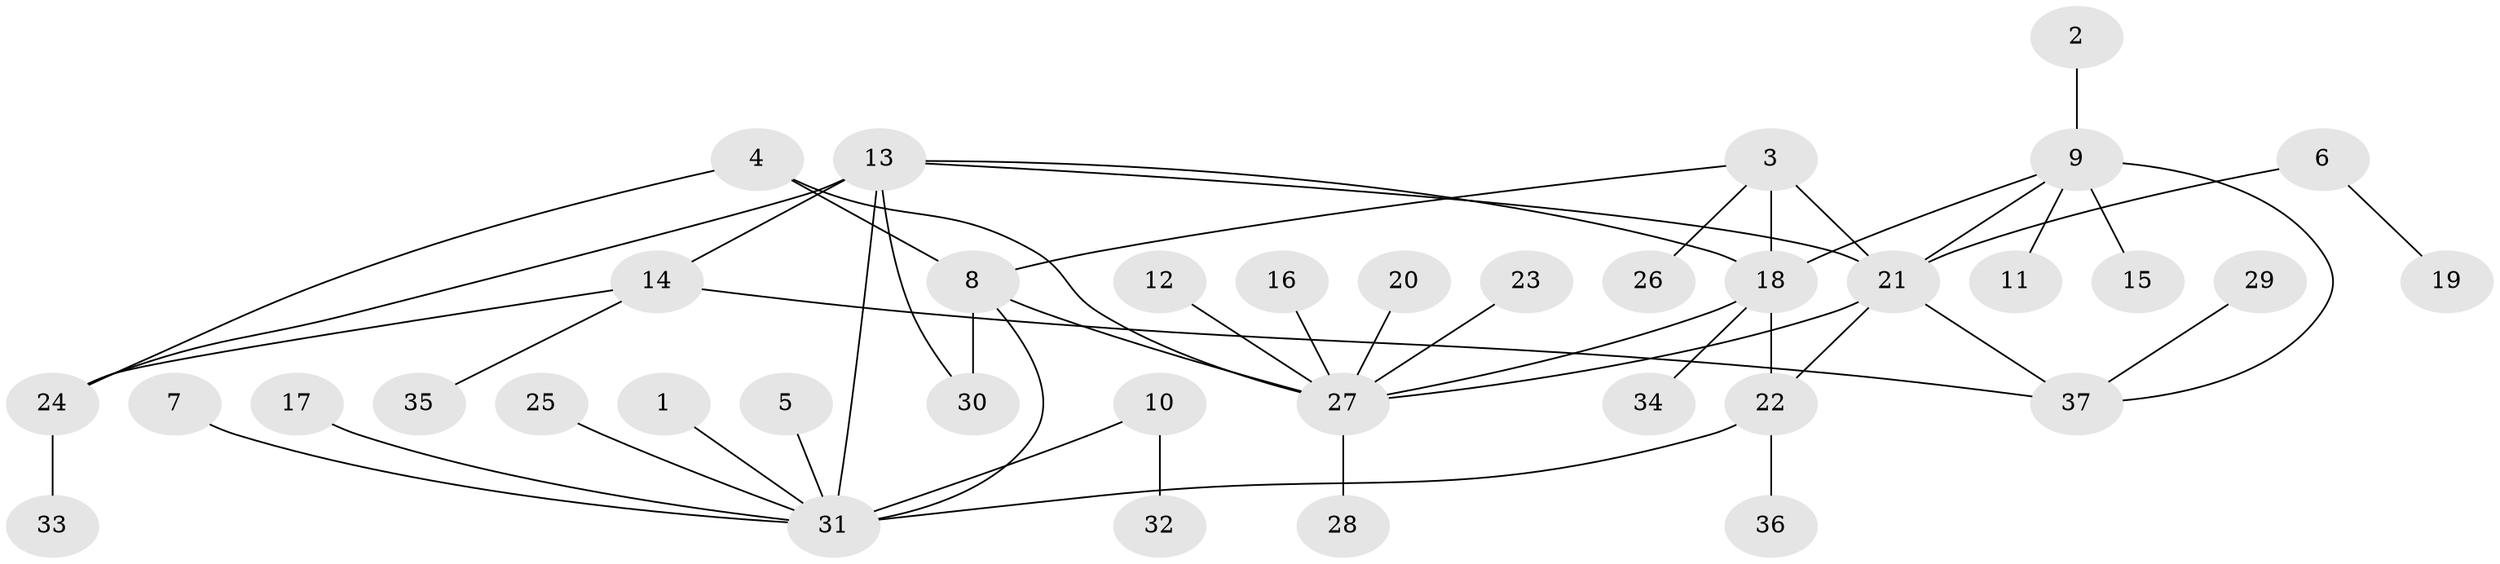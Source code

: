 // original degree distribution, {8: 0.04054054054054054, 5: 0.04054054054054054, 3: 0.05405405405405406, 6: 0.04054054054054054, 7: 0.013513513513513514, 11: 0.013513513513513514, 12: 0.013513513513513514, 4: 0.04054054054054054, 1: 0.5540540540540541, 2: 0.1891891891891892}
// Generated by graph-tools (version 1.1) at 2025/02/03/09/25 03:02:45]
// undirected, 37 vertices, 49 edges
graph export_dot {
graph [start="1"]
  node [color=gray90,style=filled];
  1;
  2;
  3;
  4;
  5;
  6;
  7;
  8;
  9;
  10;
  11;
  12;
  13;
  14;
  15;
  16;
  17;
  18;
  19;
  20;
  21;
  22;
  23;
  24;
  25;
  26;
  27;
  28;
  29;
  30;
  31;
  32;
  33;
  34;
  35;
  36;
  37;
  1 -- 31 [weight=1.0];
  2 -- 9 [weight=1.0];
  3 -- 8 [weight=1.0];
  3 -- 18 [weight=2.0];
  3 -- 21 [weight=1.0];
  3 -- 26 [weight=1.0];
  4 -- 8 [weight=1.0];
  4 -- 24 [weight=1.0];
  4 -- 27 [weight=1.0];
  5 -- 31 [weight=1.0];
  6 -- 19 [weight=1.0];
  6 -- 21 [weight=1.0];
  7 -- 31 [weight=1.0];
  8 -- 27 [weight=1.0];
  8 -- 30 [weight=1.0];
  8 -- 31 [weight=1.0];
  9 -- 11 [weight=1.0];
  9 -- 15 [weight=1.0];
  9 -- 18 [weight=1.0];
  9 -- 21 [weight=1.0];
  9 -- 37 [weight=2.0];
  10 -- 31 [weight=1.0];
  10 -- 32 [weight=1.0];
  12 -- 27 [weight=1.0];
  13 -- 14 [weight=1.0];
  13 -- 18 [weight=1.0];
  13 -- 21 [weight=1.0];
  13 -- 24 [weight=1.0];
  13 -- 30 [weight=1.0];
  13 -- 31 [weight=1.0];
  14 -- 24 [weight=1.0];
  14 -- 35 [weight=1.0];
  14 -- 37 [weight=1.0];
  16 -- 27 [weight=1.0];
  17 -- 31 [weight=1.0];
  18 -- 22 [weight=1.0];
  18 -- 27 [weight=1.0];
  18 -- 34 [weight=1.0];
  20 -- 27 [weight=1.0];
  21 -- 22 [weight=1.0];
  21 -- 27 [weight=1.0];
  21 -- 37 [weight=2.0];
  22 -- 31 [weight=2.0];
  22 -- 36 [weight=1.0];
  23 -- 27 [weight=1.0];
  24 -- 33 [weight=1.0];
  25 -- 31 [weight=1.0];
  27 -- 28 [weight=1.0];
  29 -- 37 [weight=1.0];
}
